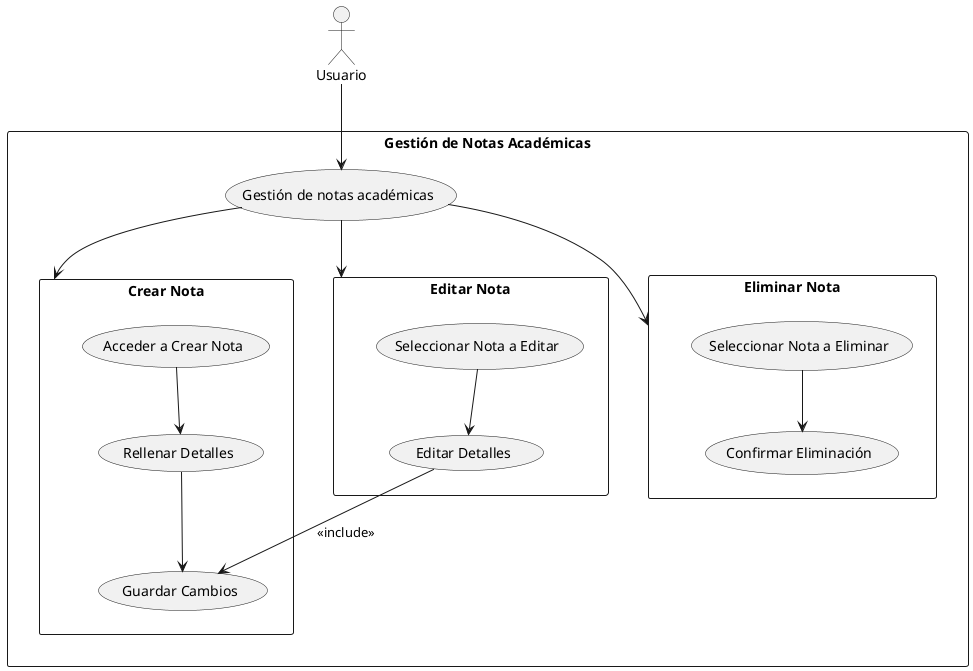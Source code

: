 @startuml
actor Usuario

rectangle "Gestión de Notas Académicas" {
    Usuario --> (Gestión de notas académicas)
    (Gestión de notas académicas) --> (Crear Nota)
    (Gestión de notas académicas) --> (Editar Nota)
    (Gestión de notas académicas) --> (Eliminar Nota)
}

rectangle "Crear Nota" {
    (Acceder a Crear Nota) --> (Rellenar Detalles)
    (Rellenar Detalles) --> (Guardar Cambios)
}

rectangle "Editar Nota" {

    (Seleccionar Nota a Editar) --> (Editar Detalles)
    (Editar Detalles) --> (Guardar Cambios) : <<include>>
}

rectangle "Eliminar Nota" {

    (Seleccionar Nota a Eliminar) --> (Confirmar Eliminación)
}

@enduml
